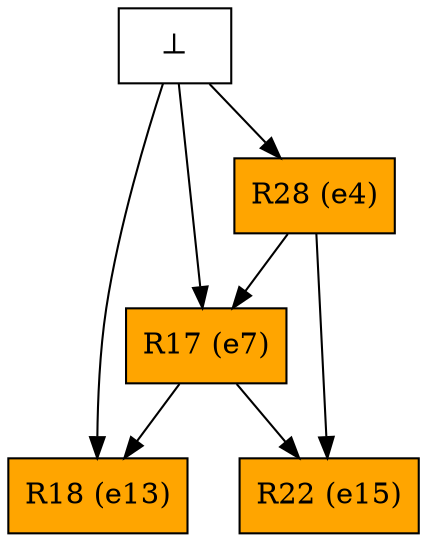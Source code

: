digraph test {
  e0 -> e13;
  e0 -> e7;
  e0 -> e4;
  e4 -> e15;
  e4 -> e7;
  e7 -> e13;
  e7 -> e15;
  e4 [color="black" fillcolor="orange" label="R28 (e4)" shape=box style=filled];
  e7 [color="black" fillcolor="orange" label="R17 (e7)" shape=box style=filled];
  e13 [color="black" fillcolor="orange" label="R18 (e13)" shape=box style=filled];
  e15 [color="black" fillcolor="orange" label="R22 (e15)" shape=box style=filled];
  e0 [fillcolor=white label="⊥" shape=box style=filled];
}
